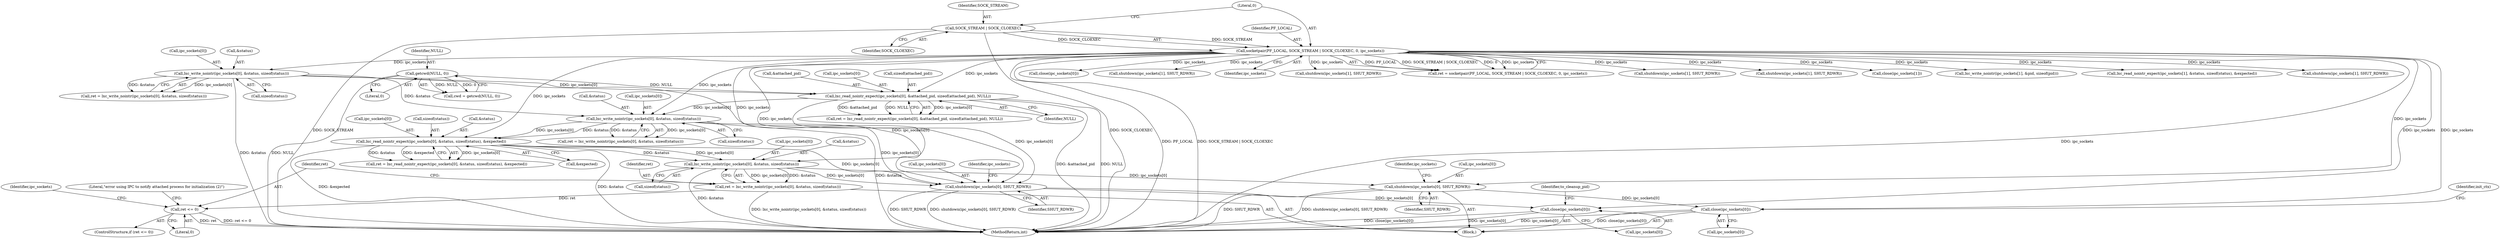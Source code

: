 digraph "0_lxc_5c3fcae78b63ac9dd56e36075903921bd9461f9e_0@API" {
"1000444" [label="(Call,lxc_write_nointr(ipc_sockets[0], &status, sizeof(status)))"];
"1000257" [label="(Call,socketpair(PF_LOCAL, SOCK_STREAM | SOCK_CLOEXEC, 0, ipc_sockets))"];
"1000259" [label="(Call,SOCK_STREAM | SOCK_CLOEXEC)"];
"1000417" [label="(Call,lxc_read_nointr_expect(ipc_sockets[0], &status, sizeof(status), &expected))"];
"1000396" [label="(Call,lxc_write_nointr(ipc_sockets[0], &status, sizeof(status)))"];
"1000345" [label="(Call,lxc_read_nointr_expect(ipc_sockets[0], &attached_pid, sizeof(attached_pid), NULL))"];
"1000327" [label="(Call,lxc_write_nointr(ipc_sockets[0], &status, sizeof(status)))"];
"1000220" [label="(Call,getcwd(NULL, 0))"];
"1000442" [label="(Call,ret = lxc_write_nointr(ipc_sockets[0], &status, sizeof(status)))"];
"1000453" [label="(Call,ret <= 0)"];
"1000460" [label="(Call,shutdown(ipc_sockets[0], SHUT_RDWR))"];
"1000465" [label="(Call,close(ipc_sockets[0]))"];
"1000478" [label="(Call,shutdown(ipc_sockets[0], SHUT_RDWR))"];
"1000483" [label="(Call,close(ipc_sockets[0]))"];
"1000498" [label="(Call,close(ipc_sockets[0]))"];
"1000442" [label="(Call,ret = lxc_write_nointr(ipc_sockets[0], &status, sizeof(status)))"];
"1000349" [label="(Call,&attached_pid)"];
"1000452" [label="(ControlStructure,if (ret <= 0))"];
"1000258" [label="(Identifier,PF_LOCAL)"];
"1000423" [label="(Call,sizeof(status))"];
"1000488" [label="(Identifier,to_cleanup_pid)"];
"1000222" [label="(Literal,0)"];
"1000448" [label="(Call,&status)"];
"1000444" [label="(Call,lxc_write_nointr(ipc_sockets[0], &status, sizeof(status)))"];
"1000458" [label="(Literal,\"error using IPC to notify attached process for initialization (2)\")"];
"1000467" [label="(Identifier,ipc_sockets)"];
"1000622" [label="(Call,shutdown(ipc_sockets[1], SHUT_RDWR))"];
"1000461" [label="(Call,ipc_sockets[0])"];
"1000263" [label="(Identifier,ipc_sockets)"];
"1000331" [label="(Call,&status)"];
"1000550" [label="(Call,shutdown(ipc_sockets[1], SHUT_RDWR))"];
"1000415" [label="(Call,ret = lxc_read_nointr_expect(ipc_sockets[0], &status, sizeof(status), &expected))"];
"1000421" [label="(Call,&status)"];
"1000400" [label="(Call,&status)"];
"1000466" [label="(Call,ipc_sockets[0])"];
"1000483" [label="(Call,close(ipc_sockets[0]))"];
"1000658" [label="(MethodReturn,int)"];
"1000255" [label="(Call,ret = socketpair(PF_LOCAL, SOCK_STREAM | SOCK_CLOEXEC, 0, ipc_sockets))"];
"1000572" [label="(Call,shutdown(ipc_sockets[1], SHUT_RDWR))"];
"1000353" [label="(Identifier,NULL)"];
"1000425" [label="(Call,&expected)"];
"1000333" [label="(Call,sizeof(status))"];
"1000262" [label="(Literal,0)"];
"1000482" [label="(Identifier,SHUT_RDWR)"];
"1000648" [label="(Call,shutdown(ipc_sockets[1], SHUT_RDWR))"];
"1000346" [label="(Call,ipc_sockets[0])"];
"1000454" [label="(Identifier,ret)"];
"1000479" [label="(Call,ipc_sockets[0])"];
"1000443" [label="(Identifier,ret)"];
"1000345" [label="(Call,lxc_read_nointr_expect(ipc_sockets[0], &attached_pid, sizeof(attached_pid), NULL))"];
"1000218" [label="(Call,cwd = getcwd(NULL, 0))"];
"1000450" [label="(Call,sizeof(status))"];
"1000261" [label="(Identifier,SOCK_CLOEXEC)"];
"1000343" [label="(Call,ret = lxc_read_nointr_expect(ipc_sockets[0], &attached_pid, sizeof(attached_pid), NULL))"];
"1000221" [label="(Identifier,NULL)"];
"1000445" [label="(Call,ipc_sockets[0])"];
"1000478" [label="(Call,shutdown(ipc_sockets[0], SHUT_RDWR))"];
"1000327" [label="(Call,lxc_write_nointr(ipc_sockets[0], &status, sizeof(status)))"];
"1000302" [label="(Call,close(ipc_sockets[1]))"];
"1000257" [label="(Call,socketpair(PF_LOCAL, SOCK_STREAM | SOCK_CLOEXEC, 0, ipc_sockets))"];
"1000632" [label="(Call,lxc_write_nointr(ipc_sockets[1], &pid, sizeof(pid)))"];
"1000397" [label="(Call,ipc_sockets[0])"];
"1000470" [label="(Identifier,init_ctx)"];
"1000465" [label="(Call,close(ipc_sockets[0]))"];
"1000485" [label="(Identifier,ipc_sockets)"];
"1000418" [label="(Call,ipc_sockets[0])"];
"1000462" [label="(Identifier,ipc_sockets)"];
"1000484" [label="(Call,ipc_sockets[0])"];
"1000328" [label="(Call,ipc_sockets[0])"];
"1000511" [label="(Call,lxc_read_nointr_expect(ipc_sockets[1], &status, sizeof(status), &expected))"];
"1000528" [label="(Call,shutdown(ipc_sockets[1], SHUT_RDWR))"];
"1000396" [label="(Call,lxc_write_nointr(ipc_sockets[0], &status, sizeof(status)))"];
"1000460" [label="(Call,shutdown(ipc_sockets[0], SHUT_RDWR))"];
"1000259" [label="(Call,SOCK_STREAM | SOCK_CLOEXEC)"];
"1000325" [label="(Call,ret = lxc_write_nointr(ipc_sockets[0], &status, sizeof(status)))"];
"1000417" [label="(Call,lxc_read_nointr_expect(ipc_sockets[0], &status, sizeof(status), &expected))"];
"1000394" [label="(Call,ret = lxc_write_nointr(ipc_sockets[0], &status, sizeof(status)))"];
"1000455" [label="(Literal,0)"];
"1000453" [label="(Call,ret <= 0)"];
"1000297" [label="(Block,)"];
"1000220" [label="(Call,getcwd(NULL, 0))"];
"1000464" [label="(Identifier,SHUT_RDWR)"];
"1000260" [label="(Identifier,SOCK_STREAM)"];
"1000402" [label="(Call,sizeof(status))"];
"1000351" [label="(Call,sizeof(attached_pid))"];
"1000444" -> "1000442"  [label="AST: "];
"1000444" -> "1000450"  [label="CFG: "];
"1000445" -> "1000444"  [label="AST: "];
"1000448" -> "1000444"  [label="AST: "];
"1000450" -> "1000444"  [label="AST: "];
"1000442" -> "1000444"  [label="CFG: "];
"1000444" -> "1000658"  [label="DDG: &status"];
"1000444" -> "1000442"  [label="DDG: ipc_sockets[0]"];
"1000444" -> "1000442"  [label="DDG: &status"];
"1000257" -> "1000444"  [label="DDG: ipc_sockets"];
"1000417" -> "1000444"  [label="DDG: ipc_sockets[0]"];
"1000417" -> "1000444"  [label="DDG: &status"];
"1000444" -> "1000460"  [label="DDG: ipc_sockets[0]"];
"1000444" -> "1000478"  [label="DDG: ipc_sockets[0]"];
"1000257" -> "1000255"  [label="AST: "];
"1000257" -> "1000263"  [label="CFG: "];
"1000258" -> "1000257"  [label="AST: "];
"1000259" -> "1000257"  [label="AST: "];
"1000262" -> "1000257"  [label="AST: "];
"1000263" -> "1000257"  [label="AST: "];
"1000255" -> "1000257"  [label="CFG: "];
"1000257" -> "1000658"  [label="DDG: SOCK_STREAM | SOCK_CLOEXEC"];
"1000257" -> "1000658"  [label="DDG: ipc_sockets"];
"1000257" -> "1000658"  [label="DDG: PF_LOCAL"];
"1000257" -> "1000255"  [label="DDG: PF_LOCAL"];
"1000257" -> "1000255"  [label="DDG: SOCK_STREAM | SOCK_CLOEXEC"];
"1000257" -> "1000255"  [label="DDG: 0"];
"1000257" -> "1000255"  [label="DDG: ipc_sockets"];
"1000259" -> "1000257"  [label="DDG: SOCK_STREAM"];
"1000259" -> "1000257"  [label="DDG: SOCK_CLOEXEC"];
"1000257" -> "1000302"  [label="DDG: ipc_sockets"];
"1000257" -> "1000327"  [label="DDG: ipc_sockets"];
"1000257" -> "1000345"  [label="DDG: ipc_sockets"];
"1000257" -> "1000396"  [label="DDG: ipc_sockets"];
"1000257" -> "1000417"  [label="DDG: ipc_sockets"];
"1000257" -> "1000460"  [label="DDG: ipc_sockets"];
"1000257" -> "1000465"  [label="DDG: ipc_sockets"];
"1000257" -> "1000478"  [label="DDG: ipc_sockets"];
"1000257" -> "1000483"  [label="DDG: ipc_sockets"];
"1000257" -> "1000498"  [label="DDG: ipc_sockets"];
"1000257" -> "1000511"  [label="DDG: ipc_sockets"];
"1000257" -> "1000528"  [label="DDG: ipc_sockets"];
"1000257" -> "1000550"  [label="DDG: ipc_sockets"];
"1000257" -> "1000572"  [label="DDG: ipc_sockets"];
"1000257" -> "1000622"  [label="DDG: ipc_sockets"];
"1000257" -> "1000632"  [label="DDG: ipc_sockets"];
"1000257" -> "1000648"  [label="DDG: ipc_sockets"];
"1000259" -> "1000261"  [label="CFG: "];
"1000260" -> "1000259"  [label="AST: "];
"1000261" -> "1000259"  [label="AST: "];
"1000262" -> "1000259"  [label="CFG: "];
"1000259" -> "1000658"  [label="DDG: SOCK_STREAM"];
"1000259" -> "1000658"  [label="DDG: SOCK_CLOEXEC"];
"1000417" -> "1000415"  [label="AST: "];
"1000417" -> "1000425"  [label="CFG: "];
"1000418" -> "1000417"  [label="AST: "];
"1000421" -> "1000417"  [label="AST: "];
"1000423" -> "1000417"  [label="AST: "];
"1000425" -> "1000417"  [label="AST: "];
"1000415" -> "1000417"  [label="CFG: "];
"1000417" -> "1000658"  [label="DDG: &expected"];
"1000417" -> "1000658"  [label="DDG: &status"];
"1000417" -> "1000415"  [label="DDG: ipc_sockets[0]"];
"1000417" -> "1000415"  [label="DDG: &status"];
"1000417" -> "1000415"  [label="DDG: &expected"];
"1000396" -> "1000417"  [label="DDG: ipc_sockets[0]"];
"1000396" -> "1000417"  [label="DDG: &status"];
"1000417" -> "1000478"  [label="DDG: ipc_sockets[0]"];
"1000396" -> "1000394"  [label="AST: "];
"1000396" -> "1000402"  [label="CFG: "];
"1000397" -> "1000396"  [label="AST: "];
"1000400" -> "1000396"  [label="AST: "];
"1000402" -> "1000396"  [label="AST: "];
"1000394" -> "1000396"  [label="CFG: "];
"1000396" -> "1000658"  [label="DDG: &status"];
"1000396" -> "1000394"  [label="DDG: ipc_sockets[0]"];
"1000396" -> "1000394"  [label="DDG: &status"];
"1000345" -> "1000396"  [label="DDG: ipc_sockets[0]"];
"1000327" -> "1000396"  [label="DDG: &status"];
"1000396" -> "1000478"  [label="DDG: ipc_sockets[0]"];
"1000345" -> "1000343"  [label="AST: "];
"1000345" -> "1000353"  [label="CFG: "];
"1000346" -> "1000345"  [label="AST: "];
"1000349" -> "1000345"  [label="AST: "];
"1000351" -> "1000345"  [label="AST: "];
"1000353" -> "1000345"  [label="AST: "];
"1000343" -> "1000345"  [label="CFG: "];
"1000345" -> "1000658"  [label="DDG: &attached_pid"];
"1000345" -> "1000658"  [label="DDG: NULL"];
"1000345" -> "1000343"  [label="DDG: ipc_sockets[0]"];
"1000345" -> "1000343"  [label="DDG: &attached_pid"];
"1000345" -> "1000343"  [label="DDG: NULL"];
"1000327" -> "1000345"  [label="DDG: ipc_sockets[0]"];
"1000220" -> "1000345"  [label="DDG: NULL"];
"1000345" -> "1000478"  [label="DDG: ipc_sockets[0]"];
"1000327" -> "1000325"  [label="AST: "];
"1000327" -> "1000333"  [label="CFG: "];
"1000328" -> "1000327"  [label="AST: "];
"1000331" -> "1000327"  [label="AST: "];
"1000333" -> "1000327"  [label="AST: "];
"1000325" -> "1000327"  [label="CFG: "];
"1000327" -> "1000658"  [label="DDG: &status"];
"1000327" -> "1000325"  [label="DDG: ipc_sockets[0]"];
"1000327" -> "1000325"  [label="DDG: &status"];
"1000327" -> "1000478"  [label="DDG: ipc_sockets[0]"];
"1000220" -> "1000218"  [label="AST: "];
"1000220" -> "1000222"  [label="CFG: "];
"1000221" -> "1000220"  [label="AST: "];
"1000222" -> "1000220"  [label="AST: "];
"1000218" -> "1000220"  [label="CFG: "];
"1000220" -> "1000658"  [label="DDG: NULL"];
"1000220" -> "1000218"  [label="DDG: NULL"];
"1000220" -> "1000218"  [label="DDG: 0"];
"1000442" -> "1000297"  [label="AST: "];
"1000443" -> "1000442"  [label="AST: "];
"1000454" -> "1000442"  [label="CFG: "];
"1000442" -> "1000658"  [label="DDG: lxc_write_nointr(ipc_sockets[0], &status, sizeof(status))"];
"1000442" -> "1000453"  [label="DDG: ret"];
"1000453" -> "1000452"  [label="AST: "];
"1000453" -> "1000455"  [label="CFG: "];
"1000454" -> "1000453"  [label="AST: "];
"1000455" -> "1000453"  [label="AST: "];
"1000458" -> "1000453"  [label="CFG: "];
"1000462" -> "1000453"  [label="CFG: "];
"1000453" -> "1000658"  [label="DDG: ret <= 0"];
"1000453" -> "1000658"  [label="DDG: ret"];
"1000460" -> "1000297"  [label="AST: "];
"1000460" -> "1000464"  [label="CFG: "];
"1000461" -> "1000460"  [label="AST: "];
"1000464" -> "1000460"  [label="AST: "];
"1000467" -> "1000460"  [label="CFG: "];
"1000460" -> "1000658"  [label="DDG: shutdown(ipc_sockets[0], SHUT_RDWR)"];
"1000460" -> "1000658"  [label="DDG: SHUT_RDWR"];
"1000460" -> "1000465"  [label="DDG: ipc_sockets[0]"];
"1000465" -> "1000297"  [label="AST: "];
"1000465" -> "1000466"  [label="CFG: "];
"1000466" -> "1000465"  [label="AST: "];
"1000470" -> "1000465"  [label="CFG: "];
"1000465" -> "1000658"  [label="DDG: close(ipc_sockets[0])"];
"1000465" -> "1000658"  [label="DDG: ipc_sockets[0]"];
"1000478" -> "1000297"  [label="AST: "];
"1000478" -> "1000482"  [label="CFG: "];
"1000479" -> "1000478"  [label="AST: "];
"1000482" -> "1000478"  [label="AST: "];
"1000485" -> "1000478"  [label="CFG: "];
"1000478" -> "1000658"  [label="DDG: shutdown(ipc_sockets[0], SHUT_RDWR)"];
"1000478" -> "1000658"  [label="DDG: SHUT_RDWR"];
"1000478" -> "1000483"  [label="DDG: ipc_sockets[0]"];
"1000483" -> "1000297"  [label="AST: "];
"1000483" -> "1000484"  [label="CFG: "];
"1000484" -> "1000483"  [label="AST: "];
"1000488" -> "1000483"  [label="CFG: "];
"1000483" -> "1000658"  [label="DDG: close(ipc_sockets[0])"];
"1000483" -> "1000658"  [label="DDG: ipc_sockets[0]"];
}
